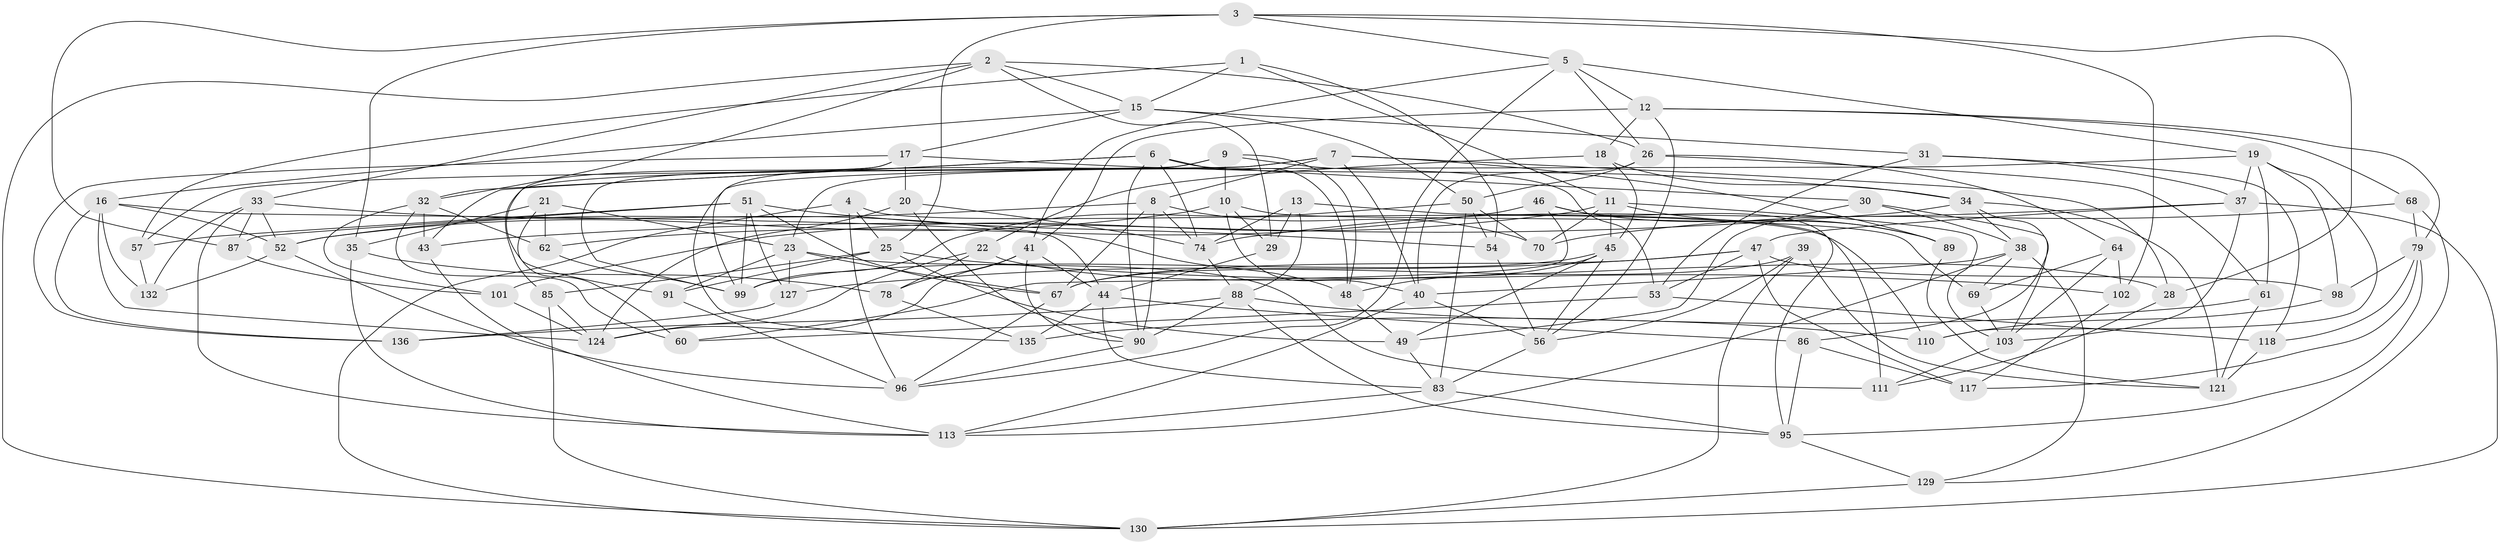 // original degree distribution, {4: 1.0}
// Generated by graph-tools (version 1.1) at 2025/42/03/06/25 10:42:20]
// undirected, 90 vertices, 225 edges
graph export_dot {
graph [start="1"]
  node [color=gray90,style=filled];
  1;
  2 [super="+100"];
  3 [super="+24"];
  4;
  5 [super="+14"];
  6 [super="+133"];
  7 [super="+36"];
  8 [super="+42"];
  9 [super="+139"];
  10 [super="+71"];
  11 [super="+81"];
  12 [super="+55"];
  13;
  15 [super="+137"];
  16 [super="+109"];
  17 [super="+27"];
  18;
  19 [super="+75"];
  20;
  21;
  22;
  23 [super="+65"];
  25 [super="+94"];
  26 [super="+73"];
  28;
  29;
  30;
  31;
  32 [super="+122"];
  33 [super="+115"];
  34 [super="+66"];
  35;
  37 [super="+63"];
  38 [super="+97"];
  39;
  40 [super="+80"];
  41 [super="+58"];
  43;
  44 [super="+72"];
  45 [super="+82"];
  46;
  47 [super="+116"];
  48 [super="+76"];
  49 [super="+59"];
  50 [super="+126"];
  51 [super="+120"];
  52 [super="+93"];
  53 [super="+106"];
  54;
  56 [super="+77"];
  57;
  60;
  61;
  62;
  64;
  67 [super="+108"];
  68;
  69;
  70;
  74 [super="+84"];
  78;
  79 [super="+107"];
  83 [super="+92"];
  85;
  86;
  87;
  88 [super="+104"];
  89;
  90 [super="+112"];
  91;
  95 [super="+105"];
  96 [super="+119"];
  98;
  99 [super="+114"];
  101;
  102;
  103 [super="+131"];
  110;
  111;
  113 [super="+123"];
  117;
  118 [super="+125"];
  121 [super="+134"];
  124 [super="+128"];
  127;
  129;
  130 [super="+138"];
  132;
  135;
  136;
  1 -- 54;
  1 -- 57;
  1 -- 15;
  1 -- 11;
  2 -- 32;
  2 -- 15;
  2 -- 130;
  2 -- 26;
  2 -- 29;
  2 -- 33;
  3 -- 102;
  3 -- 87;
  3 -- 35;
  3 -- 28;
  3 -- 25;
  3 -- 5;
  4 -- 110;
  4 -- 25;
  4 -- 96;
  4 -- 130;
  5 -- 12;
  5 -- 41;
  5 -- 19;
  5 -- 26;
  5 -- 96;
  6 -- 90;
  6 -- 30;
  6 -- 43;
  6 -- 48;
  6 -- 74;
  6 -- 32;
  7 -- 28;
  7 -- 99;
  7 -- 40;
  7 -- 89;
  7 -- 23;
  7 -- 8;
  8 -- 90;
  8 -- 74;
  8 -- 67;
  8 -- 52;
  8 -- 70;
  9 -- 48;
  9 -- 135;
  9 -- 10 [weight=2];
  9 -- 53;
  9 -- 85;
  10 -- 29;
  10 -- 69;
  10 -- 52;
  10 -- 40;
  11 -- 101;
  11 -- 70;
  11 -- 103;
  11 -- 89;
  11 -- 45;
  12 -- 18;
  12 -- 56;
  12 -- 41;
  12 -- 79;
  12 -- 68;
  13 -- 29;
  13 -- 111;
  13 -- 74;
  13 -- 88;
  15 -- 16;
  15 -- 17;
  15 -- 31;
  15 -- 50;
  16 -- 136;
  16 -- 124;
  16 -- 132;
  16 -- 44;
  16 -- 52;
  17 -- 20;
  17 -- 91;
  17 -- 136;
  17 -- 34;
  17 -- 99;
  18 -- 34;
  18 -- 22;
  18 -- 45;
  19 -- 98;
  19 -- 110;
  19 -- 57;
  19 -- 61;
  19 -- 37;
  20 -- 90;
  20 -- 74;
  20 -- 124;
  21 -- 62;
  21 -- 60;
  21 -- 35;
  21 -- 23;
  22 -- 78;
  22 -- 28;
  22 -- 124;
  23 -- 91;
  23 -- 67;
  23 -- 111;
  23 -- 127;
  25 -- 85;
  25 -- 49;
  25 -- 91;
  25 -- 102;
  26 -- 61;
  26 -- 64;
  26 -- 50;
  26 -- 40;
  28 -- 111;
  29 -- 44;
  30 -- 38;
  30 -- 49;
  30 -- 103;
  31 -- 118;
  31 -- 37;
  31 -- 53;
  32 -- 43;
  32 -- 101;
  32 -- 60;
  32 -- 62;
  33 -- 132;
  33 -- 87;
  33 -- 113;
  33 -- 48;
  33 -- 52;
  34 -- 86;
  34 -- 121;
  34 -- 43;
  34 -- 38;
  35 -- 78;
  35 -- 113;
  37 -- 103;
  37 -- 74;
  37 -- 47;
  37 -- 130;
  38 -- 69;
  38 -- 113;
  38 -- 129;
  38 -- 40;
  39 -- 121;
  39 -- 130;
  39 -- 67;
  39 -- 56;
  40 -- 113;
  40 -- 56;
  41 -- 124;
  41 -- 44;
  41 -- 90;
  41 -- 78;
  43 -- 113;
  44 -- 83;
  44 -- 135;
  44 -- 86;
  45 -- 56;
  45 -- 99;
  45 -- 49;
  45 -- 48;
  46 -- 89;
  46 -- 95;
  46 -- 62;
  46 -- 60;
  47 -- 98;
  47 -- 117;
  47 -- 127;
  47 -- 67;
  47 -- 53;
  48 -- 49 [weight=2];
  49 -- 83;
  50 -- 70;
  50 -- 83;
  50 -- 54;
  50 -- 99;
  51 -- 87;
  51 -- 127;
  51 -- 67;
  51 -- 57;
  51 -- 54;
  51 -- 99;
  52 -- 96;
  52 -- 132;
  53 -- 60;
  53 -- 118 [weight=2];
  54 -- 56;
  56 -- 83;
  57 -- 132;
  61 -- 135;
  61 -- 121;
  62 -- 99;
  64 -- 102;
  64 -- 69;
  64 -- 103;
  67 -- 96;
  68 -- 79;
  68 -- 129;
  68 -- 70;
  69 -- 103;
  74 -- 88;
  78 -- 135;
  79 -- 117;
  79 -- 95;
  79 -- 98;
  79 -- 118;
  83 -- 95;
  83 -- 113;
  85 -- 130;
  85 -- 124;
  86 -- 117;
  86 -- 95;
  87 -- 101;
  88 -- 136;
  88 -- 95;
  88 -- 110;
  88 -- 90;
  89 -- 121;
  90 -- 96;
  91 -- 96;
  95 -- 129;
  98 -- 110;
  101 -- 124;
  102 -- 117;
  103 -- 111;
  118 -- 121 [weight=2];
  127 -- 136;
  129 -- 130;
}
